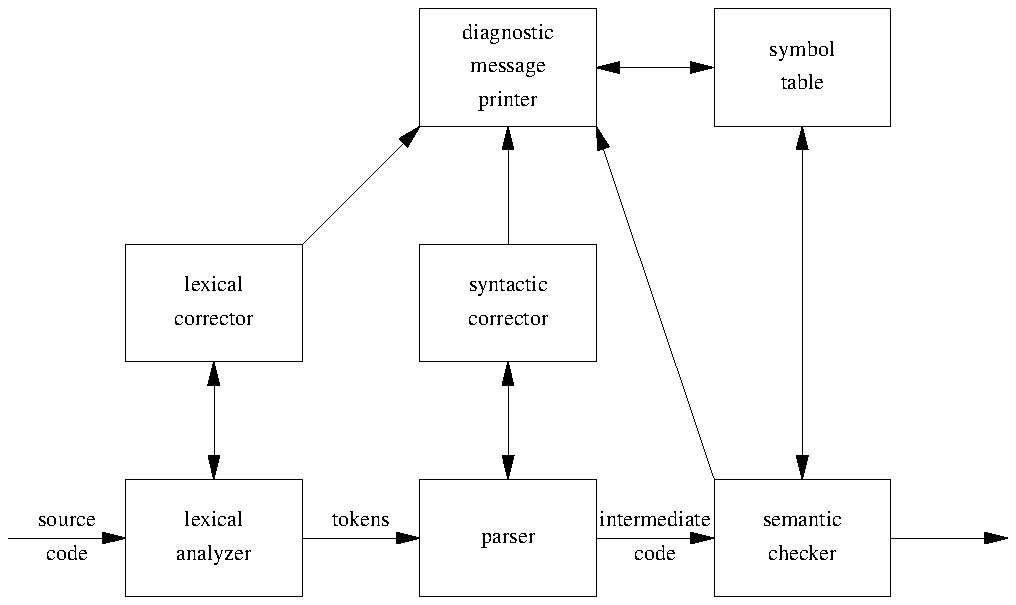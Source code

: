 .PS 5 \" Comment
.ps 8

	arrow "source" "code"

LA:
	box "lexical" "analyzer"
	arrow "tokens" above
P:
	box "parser"
	arrow "intermediate" "code"
Sem:
	box "semantic" "checker"
	arrow
	arrow <-> up from top of LA
LC:
	box "lexical" "corrector"
	arrow <-> up from top of P
Syn:
	box "syntactic" "corrector"
	arrow up
DMP:
	box "diagnostic" "message" "printer"
	arrow <-> right  from right of DMP
ST:
	box "symbol" "table"
	arrow from LC.ne to DMP.sw
	arrow from Sem.nw to DMP.se
	arrow <-> from Sem.top to ST.bot
.PE
	
